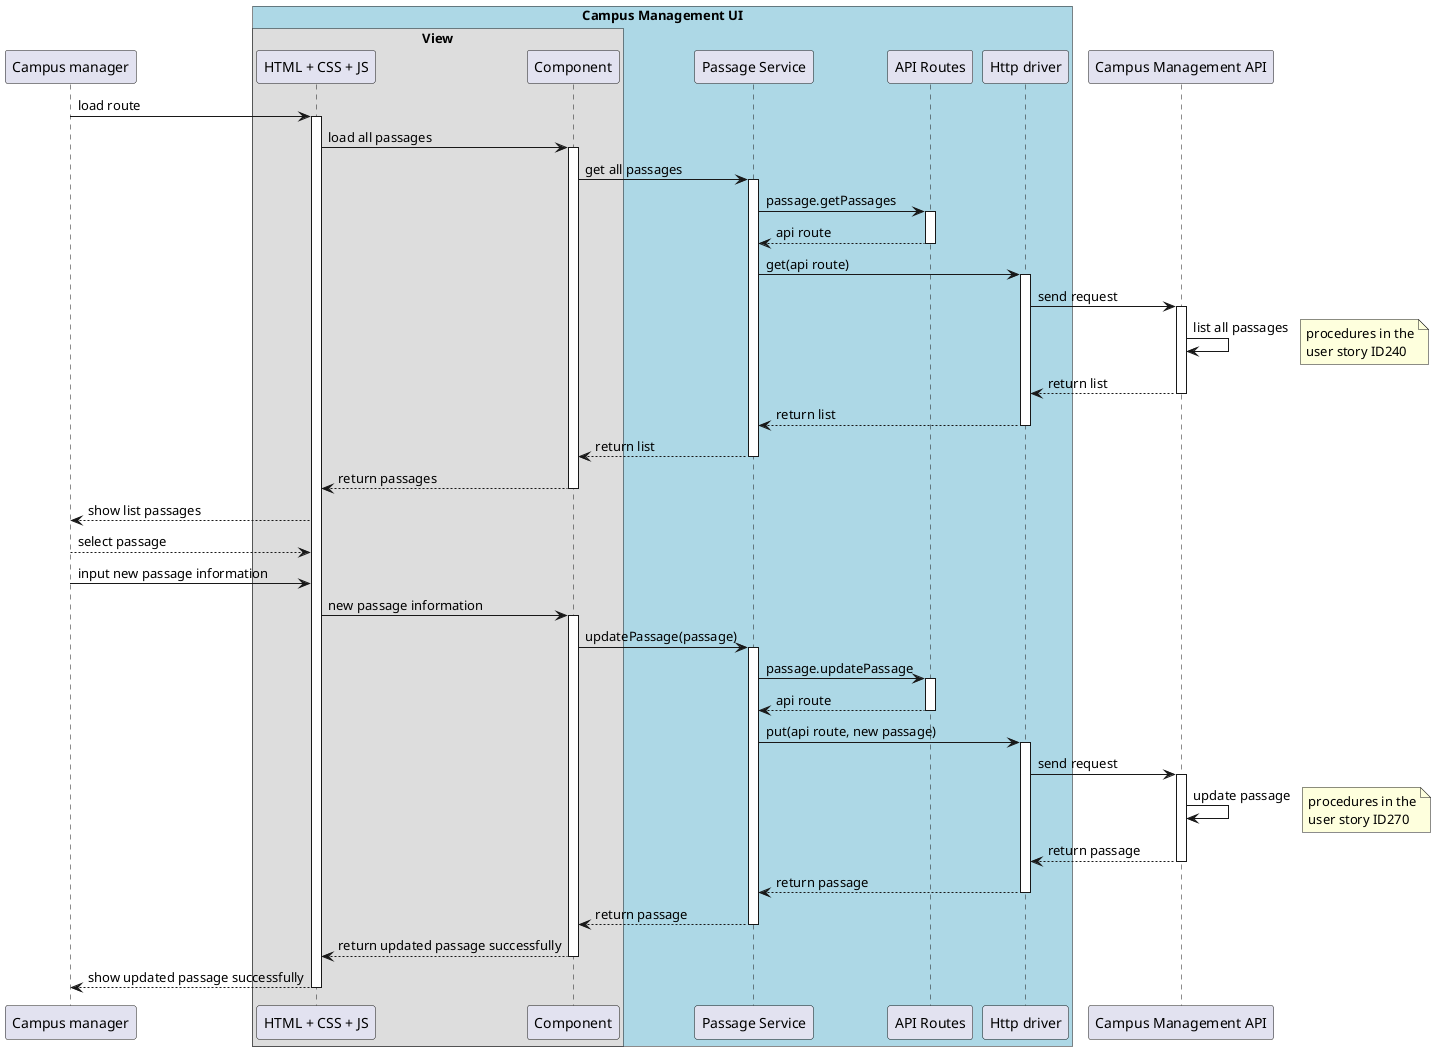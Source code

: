 @startuml SD Lv3

!pragma teoz true

participant "Campus manager" as Campus
box "Campus Management UI" #LightBlue

    box "View"
        participant "HTML + CSS + JS" as html
        participant "Component" as component
    end box
    participant "Passage Service" as passageService
    participant "API Routes" as API_ROUTES
    participant "Http driver" as http

end box
participant "Campus Management API" as CampusAPI


Campus -> html : load route
activate html

    html -> component : load all passages
    activate component

        component -> passageService : get all passages
        activate passageService

            passageService -> API_ROUTES : passage.getPassages
            activate API_ROUTES

            API_ROUTES --> passageService : api route
            deactivate API_ROUTES

            passageService -> http : get(api route)
            activate http

                http -> CampusAPI : send request
                activate CampusAPI

                    CampusAPI -> CampusAPI : list all passages
                    note right : procedures in the\nuser story ID240
                    
                CampusAPI --> http : return list
                deactivate CampusAPI

            http --> passageService : return list
            deactivate http

        passageService --> component : return list
        deactivate passageService

    component --> html : return passages
    deactivate component

html --> Campus : show list passages

Campus --> html : select passage

Campus -> html : input new passage information

    html -> component : new passage information
    activate component

        component -> passageService : updatePassage(passage)
        activate passageService

            passageService -> API_ROUTES : passage.updatePassage
            activate API_ROUTES

            API_ROUTES --> passageService : api route
            deactivate API_ROUTES

            passageService -> http : put(api route, new passage)
            activate http

                http -> CampusAPI : send request
                activate CampusAPI

                    CampusAPI -> CampusAPI : update passage
                    note right : procedures in the\nuser story ID270
                    
                CampusAPI --> http : return passage
                deactivate CampusAPI

            http --> passageService : return passage
            deactivate http

        passageService --> component : return passage
        deactivate passageService

    component --> html : return updated passage successfully
    deactivate component

html --> Campus : show updated passage successfully
deactivate html


@enduml